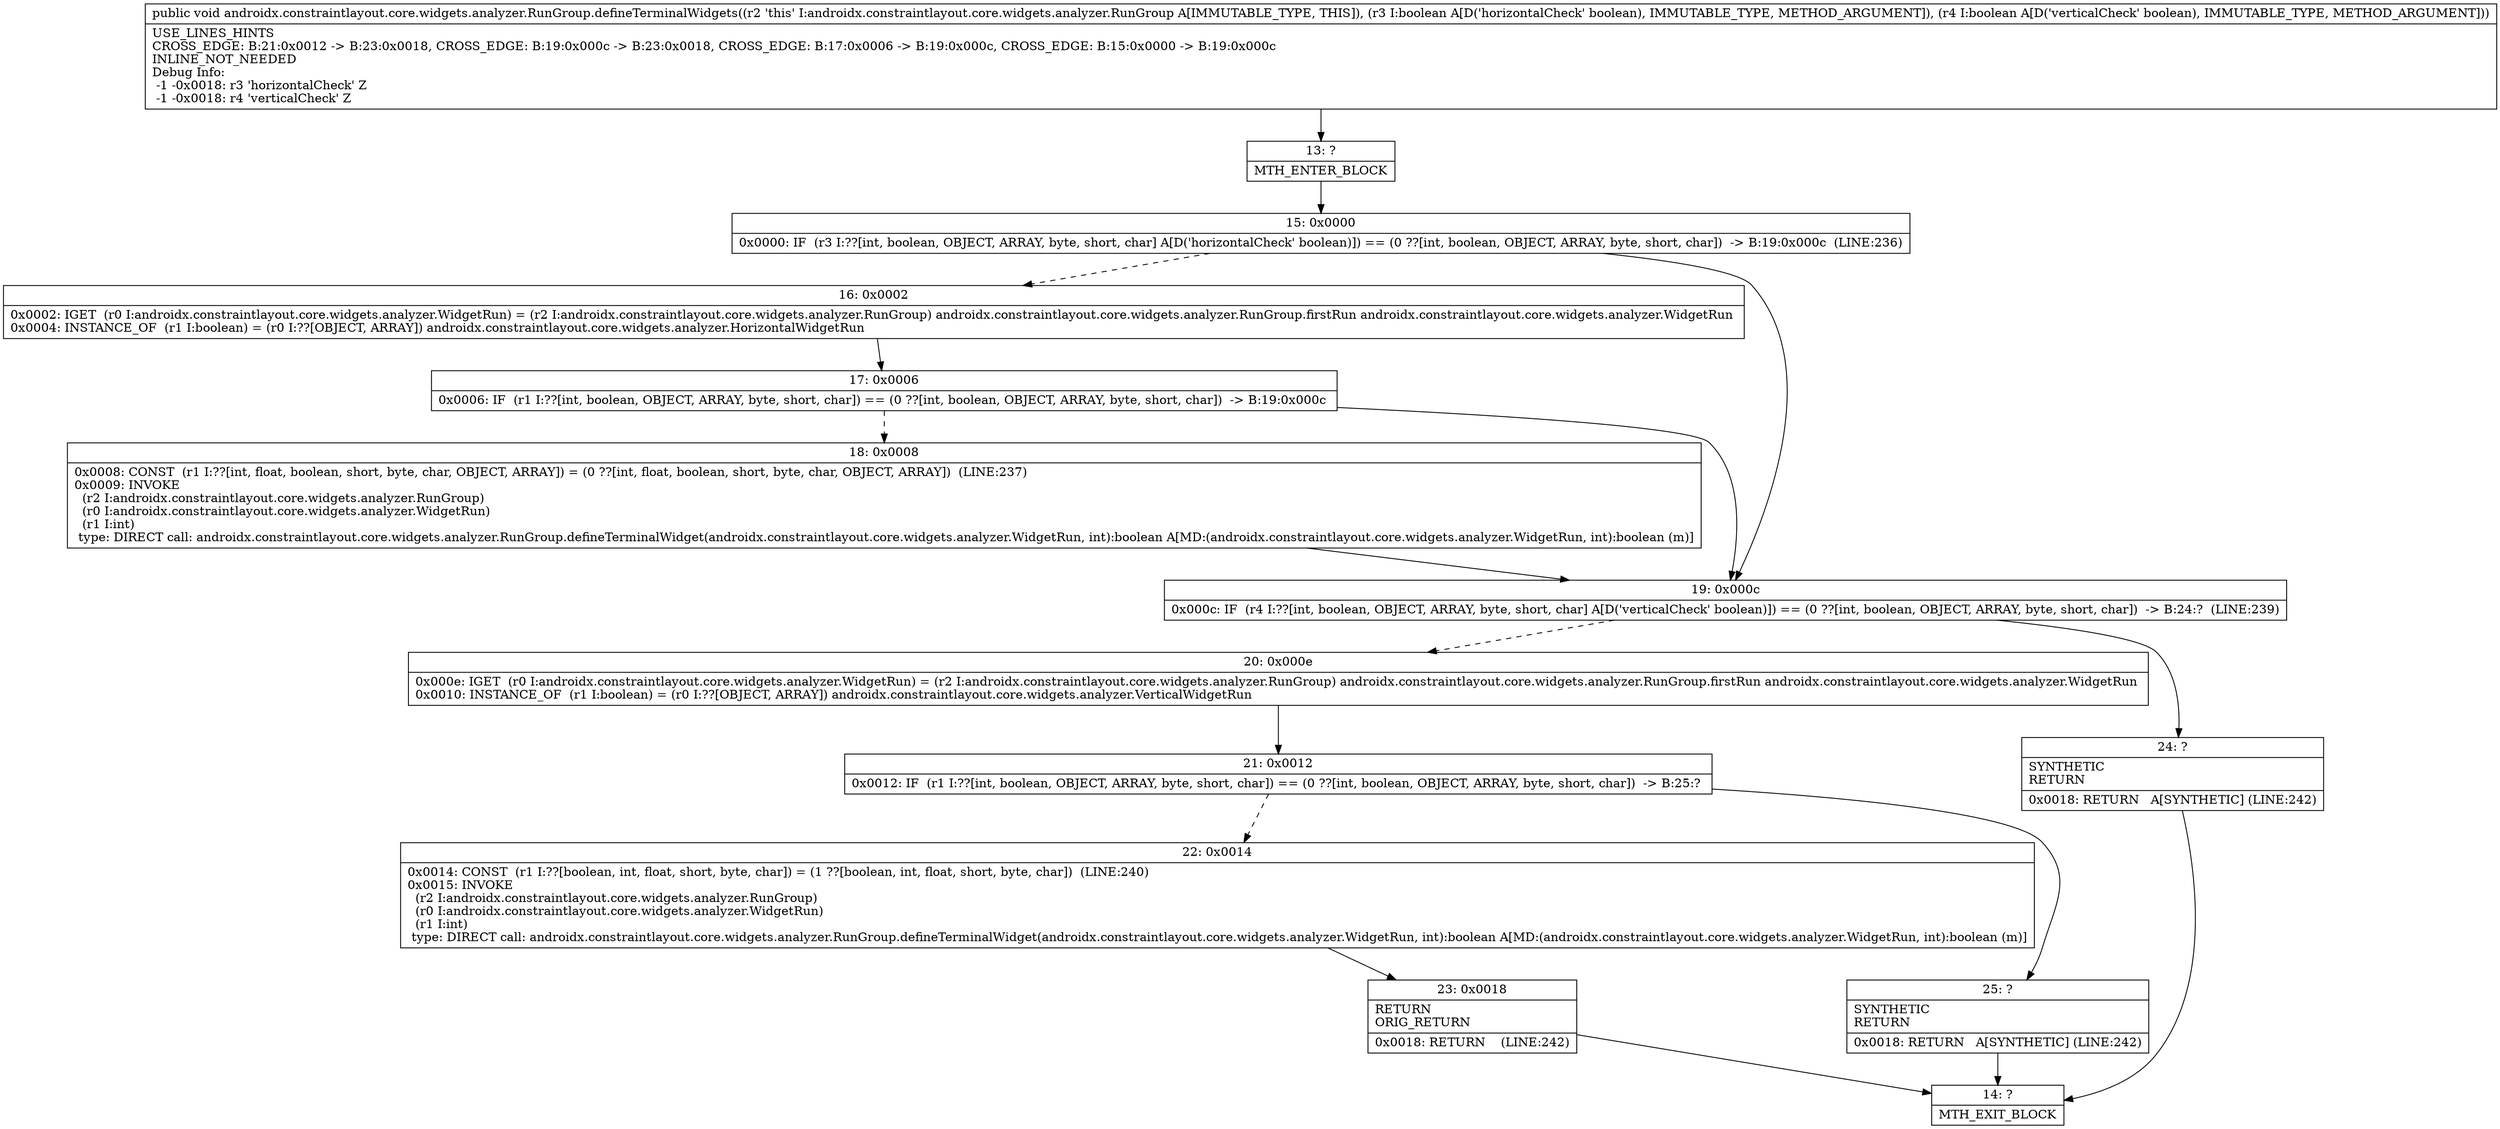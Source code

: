 digraph "CFG forandroidx.constraintlayout.core.widgets.analyzer.RunGroup.defineTerminalWidgets(ZZ)V" {
Node_13 [shape=record,label="{13\:\ ?|MTH_ENTER_BLOCK\l}"];
Node_15 [shape=record,label="{15\:\ 0x0000|0x0000: IF  (r3 I:??[int, boolean, OBJECT, ARRAY, byte, short, char] A[D('horizontalCheck' boolean)]) == (0 ??[int, boolean, OBJECT, ARRAY, byte, short, char])  \-\> B:19:0x000c  (LINE:236)\l}"];
Node_16 [shape=record,label="{16\:\ 0x0002|0x0002: IGET  (r0 I:androidx.constraintlayout.core.widgets.analyzer.WidgetRun) = (r2 I:androidx.constraintlayout.core.widgets.analyzer.RunGroup) androidx.constraintlayout.core.widgets.analyzer.RunGroup.firstRun androidx.constraintlayout.core.widgets.analyzer.WidgetRun \l0x0004: INSTANCE_OF  (r1 I:boolean) = (r0 I:??[OBJECT, ARRAY]) androidx.constraintlayout.core.widgets.analyzer.HorizontalWidgetRun \l}"];
Node_17 [shape=record,label="{17\:\ 0x0006|0x0006: IF  (r1 I:??[int, boolean, OBJECT, ARRAY, byte, short, char]) == (0 ??[int, boolean, OBJECT, ARRAY, byte, short, char])  \-\> B:19:0x000c \l}"];
Node_18 [shape=record,label="{18\:\ 0x0008|0x0008: CONST  (r1 I:??[int, float, boolean, short, byte, char, OBJECT, ARRAY]) = (0 ??[int, float, boolean, short, byte, char, OBJECT, ARRAY])  (LINE:237)\l0x0009: INVOKE  \l  (r2 I:androidx.constraintlayout.core.widgets.analyzer.RunGroup)\l  (r0 I:androidx.constraintlayout.core.widgets.analyzer.WidgetRun)\l  (r1 I:int)\l type: DIRECT call: androidx.constraintlayout.core.widgets.analyzer.RunGroup.defineTerminalWidget(androidx.constraintlayout.core.widgets.analyzer.WidgetRun, int):boolean A[MD:(androidx.constraintlayout.core.widgets.analyzer.WidgetRun, int):boolean (m)]\l}"];
Node_19 [shape=record,label="{19\:\ 0x000c|0x000c: IF  (r4 I:??[int, boolean, OBJECT, ARRAY, byte, short, char] A[D('verticalCheck' boolean)]) == (0 ??[int, boolean, OBJECT, ARRAY, byte, short, char])  \-\> B:24:?  (LINE:239)\l}"];
Node_20 [shape=record,label="{20\:\ 0x000e|0x000e: IGET  (r0 I:androidx.constraintlayout.core.widgets.analyzer.WidgetRun) = (r2 I:androidx.constraintlayout.core.widgets.analyzer.RunGroup) androidx.constraintlayout.core.widgets.analyzer.RunGroup.firstRun androidx.constraintlayout.core.widgets.analyzer.WidgetRun \l0x0010: INSTANCE_OF  (r1 I:boolean) = (r0 I:??[OBJECT, ARRAY]) androidx.constraintlayout.core.widgets.analyzer.VerticalWidgetRun \l}"];
Node_21 [shape=record,label="{21\:\ 0x0012|0x0012: IF  (r1 I:??[int, boolean, OBJECT, ARRAY, byte, short, char]) == (0 ??[int, boolean, OBJECT, ARRAY, byte, short, char])  \-\> B:25:? \l}"];
Node_22 [shape=record,label="{22\:\ 0x0014|0x0014: CONST  (r1 I:??[boolean, int, float, short, byte, char]) = (1 ??[boolean, int, float, short, byte, char])  (LINE:240)\l0x0015: INVOKE  \l  (r2 I:androidx.constraintlayout.core.widgets.analyzer.RunGroup)\l  (r0 I:androidx.constraintlayout.core.widgets.analyzer.WidgetRun)\l  (r1 I:int)\l type: DIRECT call: androidx.constraintlayout.core.widgets.analyzer.RunGroup.defineTerminalWidget(androidx.constraintlayout.core.widgets.analyzer.WidgetRun, int):boolean A[MD:(androidx.constraintlayout.core.widgets.analyzer.WidgetRun, int):boolean (m)]\l}"];
Node_23 [shape=record,label="{23\:\ 0x0018|RETURN\lORIG_RETURN\l|0x0018: RETURN    (LINE:242)\l}"];
Node_14 [shape=record,label="{14\:\ ?|MTH_EXIT_BLOCK\l}"];
Node_25 [shape=record,label="{25\:\ ?|SYNTHETIC\lRETURN\l|0x0018: RETURN   A[SYNTHETIC] (LINE:242)\l}"];
Node_24 [shape=record,label="{24\:\ ?|SYNTHETIC\lRETURN\l|0x0018: RETURN   A[SYNTHETIC] (LINE:242)\l}"];
MethodNode[shape=record,label="{public void androidx.constraintlayout.core.widgets.analyzer.RunGroup.defineTerminalWidgets((r2 'this' I:androidx.constraintlayout.core.widgets.analyzer.RunGroup A[IMMUTABLE_TYPE, THIS]), (r3 I:boolean A[D('horizontalCheck' boolean), IMMUTABLE_TYPE, METHOD_ARGUMENT]), (r4 I:boolean A[D('verticalCheck' boolean), IMMUTABLE_TYPE, METHOD_ARGUMENT]))  | USE_LINES_HINTS\lCROSS_EDGE: B:21:0x0012 \-\> B:23:0x0018, CROSS_EDGE: B:19:0x000c \-\> B:23:0x0018, CROSS_EDGE: B:17:0x0006 \-\> B:19:0x000c, CROSS_EDGE: B:15:0x0000 \-\> B:19:0x000c\lINLINE_NOT_NEEDED\lDebug Info:\l  \-1 \-0x0018: r3 'horizontalCheck' Z\l  \-1 \-0x0018: r4 'verticalCheck' Z\l}"];
MethodNode -> Node_13;Node_13 -> Node_15;
Node_15 -> Node_16[style=dashed];
Node_15 -> Node_19;
Node_16 -> Node_17;
Node_17 -> Node_18[style=dashed];
Node_17 -> Node_19;
Node_18 -> Node_19;
Node_19 -> Node_20[style=dashed];
Node_19 -> Node_24;
Node_20 -> Node_21;
Node_21 -> Node_22[style=dashed];
Node_21 -> Node_25;
Node_22 -> Node_23;
Node_23 -> Node_14;
Node_25 -> Node_14;
Node_24 -> Node_14;
}

